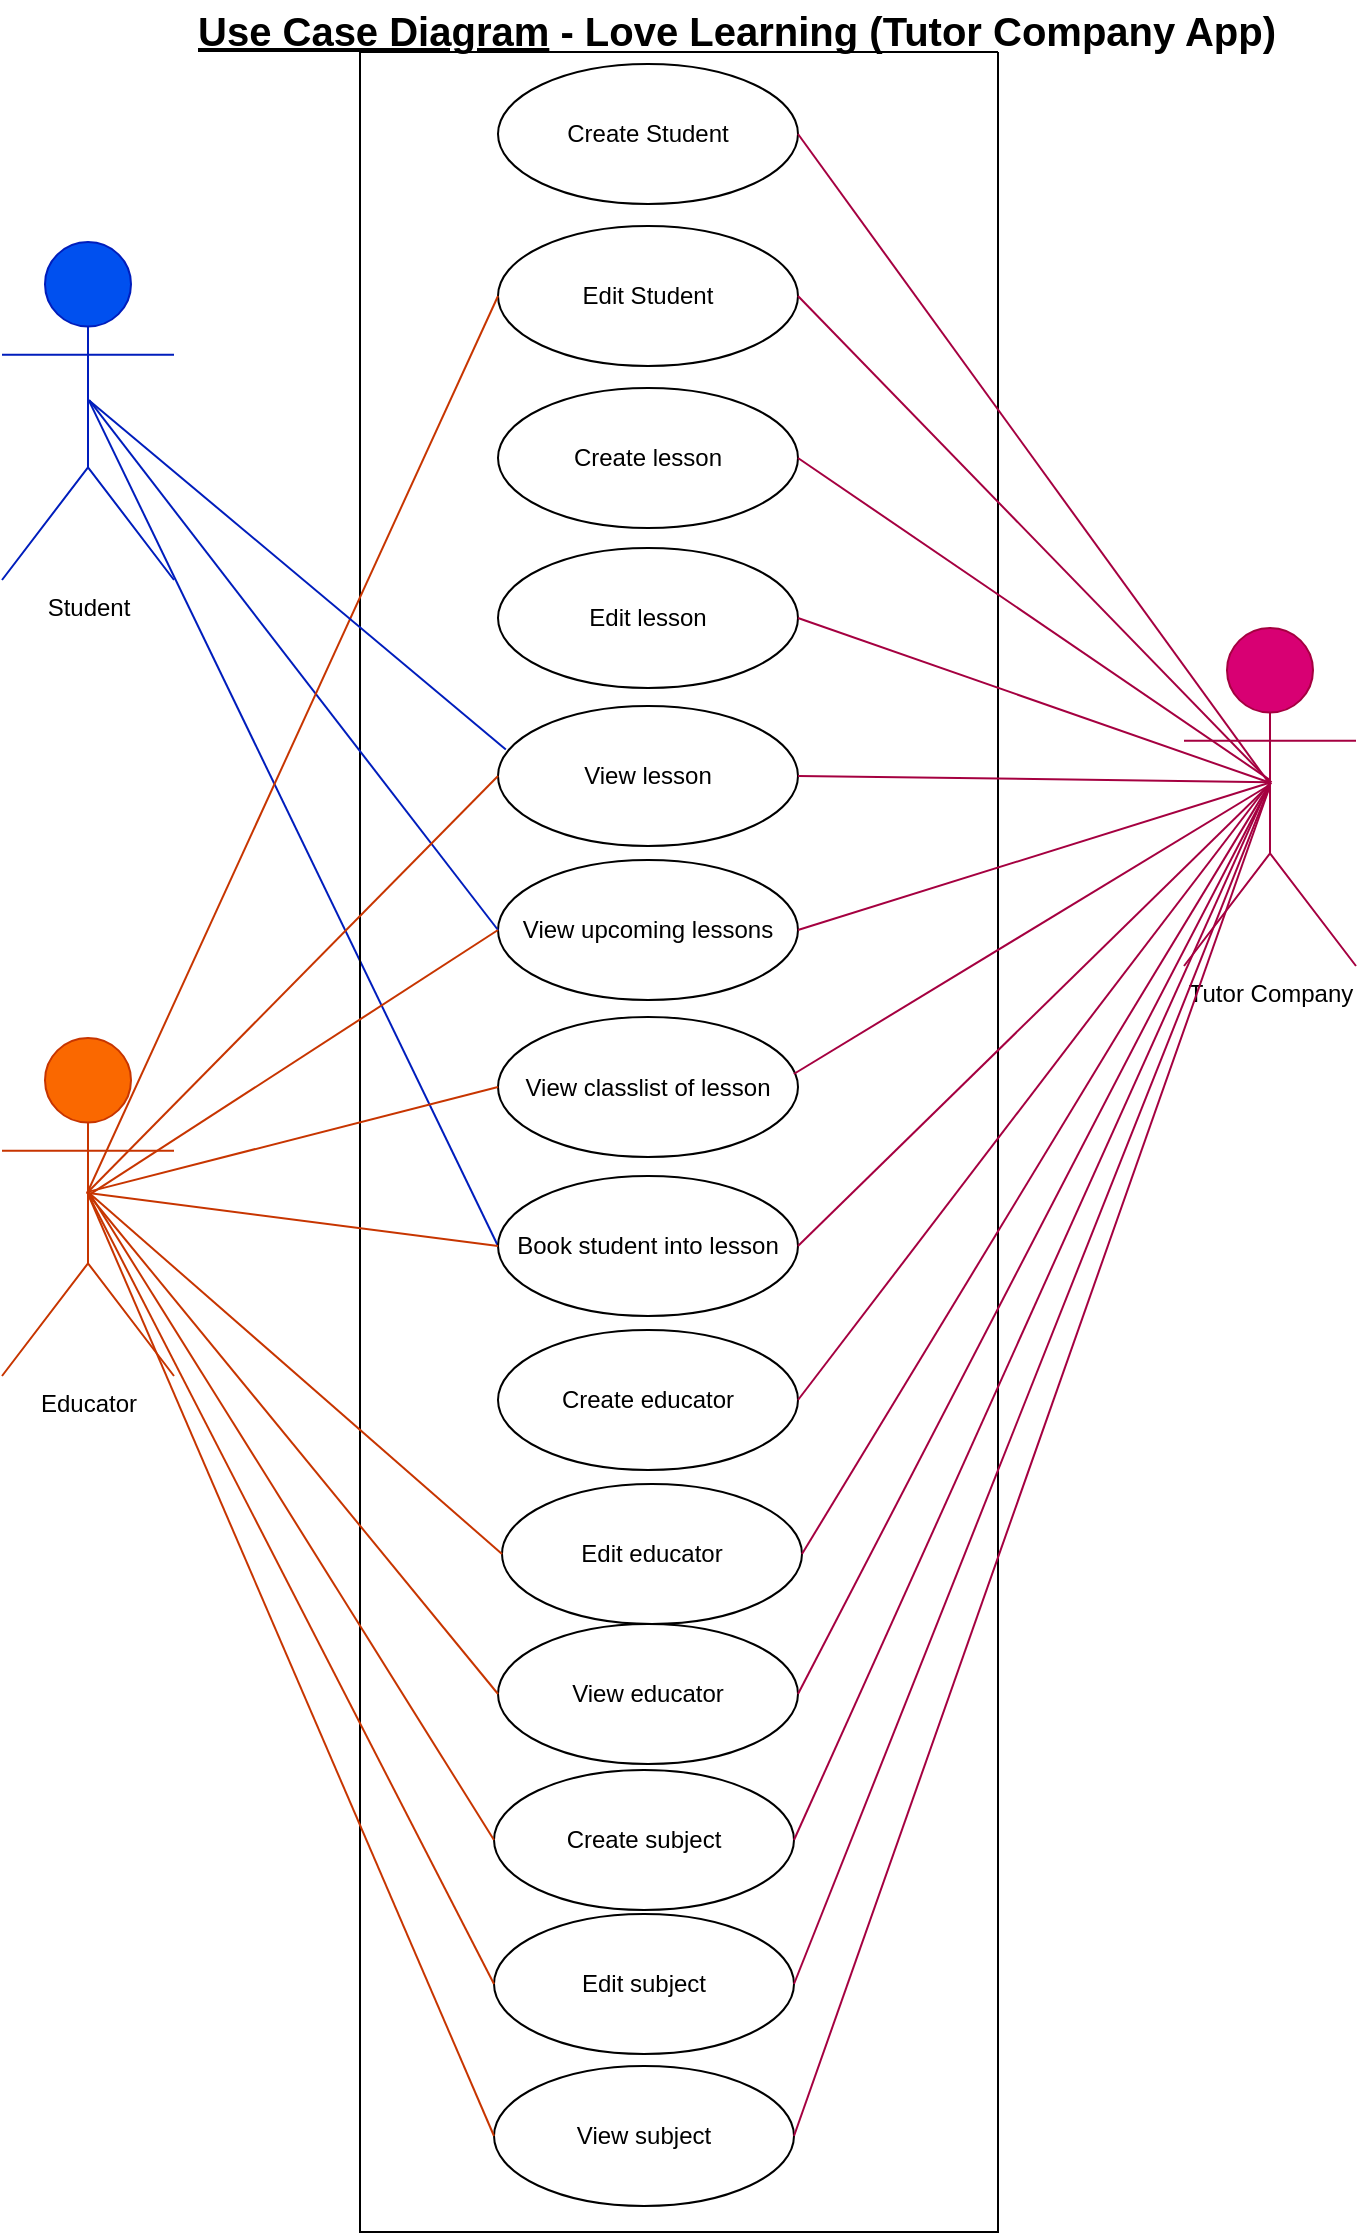 <mxfile>
    <diagram id="LA9l5nO60DbJ9Rygpx5r" name="Page-1">
        <mxGraphModel dx="110" dy="120" grid="0" gridSize="10" guides="1" tooltips="1" connect="1" arrows="1" fold="1" page="1" pageScale="1" pageWidth="827" pageHeight="1169" background="#ffffff" math="0" shadow="0">
            <root>
                <mxCell id="0"/>
                <mxCell id="1" parent="0"/>
                <mxCell id="37" style="edgeStyle=none;html=1;strokeColor=#001DBC;fontColor=#050505;endArrow=none;endFill=0;exitX=0.504;exitY=0.468;exitDx=0;exitDy=0;exitPerimeter=0;entryX=0;entryY=0.5;entryDx=0;entryDy=0;fillColor=#0050ef;" parent="1" source="2" target="28" edge="1">
                    <mxGeometry relative="1" as="geometry">
                        <mxPoint x="215" y="494" as="targetPoint"/>
                    </mxGeometry>
                </mxCell>
                <mxCell id="2" value="Student" style="shape=umlActor;verticalLabelPosition=bottom;verticalAlign=top;html=1;strokeColor=#001DBC;fontColor=#000000;fillColor=#0050ef;" parent="1" vertex="1">
                    <mxGeometry x="59" y="170" width="86" height="169" as="geometry"/>
                </mxCell>
                <mxCell id="4" value="" style="swimlane;startSize=0;strokeColor=#000000;fillColor=#f5f5f5;fontColor=#333333;" parent="1" vertex="1">
                    <mxGeometry x="238" y="75" width="319" height="1090" as="geometry"/>
                </mxCell>
                <mxCell id="5" value="Create Student" style="ellipse;whiteSpace=wrap;html=1;strokeColor=#000000;fillColor=#FFFFFF;fontColor=#000000;" parent="4" vertex="1">
                    <mxGeometry x="69" y="6" width="150" height="70" as="geometry"/>
                </mxCell>
                <mxCell id="6" value="Edit Student" style="ellipse;whiteSpace=wrap;html=1;strokeColor=#000000;fillColor=#FFFFFF;fontColor=#000000;" parent="4" vertex="1">
                    <mxGeometry x="69" y="87" width="150" height="70" as="geometry"/>
                </mxCell>
                <mxCell id="7" value="Create lesson" style="ellipse;whiteSpace=wrap;html=1;strokeColor=#000000;fillColor=#FFFFFF;fontColor=#000000;" parent="4" vertex="1">
                    <mxGeometry x="69" y="168" width="150" height="70" as="geometry"/>
                </mxCell>
                <mxCell id="8" value="Edit lesson" style="ellipse;whiteSpace=wrap;html=1;strokeColor=#000000;fillColor=#FFFFFF;fontColor=#000000;" parent="4" vertex="1">
                    <mxGeometry x="69" y="248" width="150" height="70" as="geometry"/>
                </mxCell>
                <mxCell id="9" value="View lesson" style="ellipse;whiteSpace=wrap;html=1;strokeColor=#000000;fillColor=#FFFFFF;fontColor=#000000;" parent="4" vertex="1">
                    <mxGeometry x="69" y="327" width="150" height="70" as="geometry"/>
                </mxCell>
                <mxCell id="10" value="View upcoming lessons" style="ellipse;whiteSpace=wrap;html=1;strokeColor=#000000;fillColor=#FFFFFF;fontColor=#000000;" parent="4" vertex="1">
                    <mxGeometry x="69" y="404" width="150" height="70" as="geometry"/>
                </mxCell>
                <mxCell id="13" value="View classlist of lesson" style="ellipse;whiteSpace=wrap;html=1;strokeColor=#000000;fillColor=#FFFFFF;fontColor=#000000;" parent="4" vertex="1">
                    <mxGeometry x="69" y="482.5" width="150" height="70" as="geometry"/>
                </mxCell>
                <mxCell id="28" value="Book student into lesson" style="ellipse;whiteSpace=wrap;html=1;strokeColor=#000000;fillColor=#FFFFFF;fontColor=#000000;" parent="4" vertex="1">
                    <mxGeometry x="69" y="562" width="150" height="70" as="geometry"/>
                </mxCell>
                <mxCell id="29" value="Create educator" style="ellipse;whiteSpace=wrap;html=1;strokeColor=#000000;fillColor=#FFFFFF;fontColor=#000000;" parent="4" vertex="1">
                    <mxGeometry x="69" y="639" width="150" height="70" as="geometry"/>
                </mxCell>
                <mxCell id="30" value="Edit educator" style="ellipse;whiteSpace=wrap;html=1;strokeColor=#000000;fillColor=#FFFFFF;fontColor=#000000;" parent="4" vertex="1">
                    <mxGeometry x="71" y="716" width="150" height="70" as="geometry"/>
                </mxCell>
                <mxCell id="47" value="Create subject" style="ellipse;whiteSpace=wrap;html=1;strokeColor=#000000;fillColor=#FFFFFF;fontColor=#000000;" vertex="1" parent="4">
                    <mxGeometry x="67" y="859" width="150" height="70" as="geometry"/>
                </mxCell>
                <mxCell id="48" value="Edit subject" style="ellipse;whiteSpace=wrap;html=1;strokeColor=#000000;fillColor=#FFFFFF;fontColor=#000000;" vertex="1" parent="4">
                    <mxGeometry x="67" y="931" width="150" height="70" as="geometry"/>
                </mxCell>
                <mxCell id="49" value="View subject" style="ellipse;whiteSpace=wrap;html=1;strokeColor=#000000;fillColor=#FFFFFF;fontColor=#000000;" vertex="1" parent="4">
                    <mxGeometry x="67" y="1007" width="150" height="70" as="geometry"/>
                </mxCell>
                <mxCell id="56" value="View educator" style="ellipse;whiteSpace=wrap;html=1;strokeColor=#000000;fillColor=#FFFFFF;fontColor=#000000;" vertex="1" parent="4">
                    <mxGeometry x="69" y="786" width="150" height="70" as="geometry"/>
                </mxCell>
                <mxCell id="19" style="edgeStyle=none;html=1;entryX=1;entryY=0.5;entryDx=0;entryDy=0;strokeColor=#A50040;fontColor=#050505;endArrow=none;endFill=0;exitX=0.496;exitY=0.46;exitDx=0;exitDy=0;exitPerimeter=0;fillColor=#d80073;" parent="1" source="14" target="5" edge="1">
                    <mxGeometry relative="1" as="geometry"/>
                </mxCell>
                <mxCell id="14" value="Tutor Company&lt;br&gt;" style="shape=umlActor;verticalLabelPosition=bottom;verticalAlign=top;html=1;strokeColor=#A50040;fontColor=#000000;fillColor=#d80073;" parent="1" vertex="1">
                    <mxGeometry x="650" y="363" width="86" height="169" as="geometry"/>
                </mxCell>
                <mxCell id="18" style="edgeStyle=none;html=1;fontColor=#050505;endArrow=none;endFill=0;strokeColor=#001DBC;entryX=0;entryY=0.5;entryDx=0;entryDy=0;exitX=0.507;exitY=0.468;exitDx=0;exitDy=0;exitPerimeter=0;fillColor=#0050ef;" parent="1" source="2" target="10" edge="1">
                    <mxGeometry relative="1" as="geometry">
                        <mxPoint x="136" y="418" as="sourcePoint"/>
                        <mxPoint x="334.503" y="517.251" as="targetPoint"/>
                    </mxGeometry>
                </mxCell>
                <mxCell id="20" style="edgeStyle=none;html=1;entryX=1;entryY=0.5;entryDx=0;entryDy=0;strokeColor=#A50040;fontColor=#050505;endArrow=none;endFill=0;exitX=0.503;exitY=0.457;exitDx=0;exitDy=0;exitPerimeter=0;fillColor=#d80073;" parent="1" source="14" target="6" edge="1">
                    <mxGeometry relative="1" as="geometry">
                        <mxPoint x="698.988" y="451.923" as="sourcePoint"/>
                        <mxPoint x="454" y="221" as="targetPoint"/>
                    </mxGeometry>
                </mxCell>
                <mxCell id="21" style="edgeStyle=none;html=1;entryX=1;entryY=0.5;entryDx=0;entryDy=0;strokeColor=#A50040;fontColor=#050505;endArrow=none;endFill=0;exitX=0.5;exitY=0.45;exitDx=0;exitDy=0;exitPerimeter=0;fillColor=#d80073;" parent="1" source="14" target="7" edge="1">
                    <mxGeometry relative="1" as="geometry">
                        <mxPoint x="700.964" y="451.078" as="sourcePoint"/>
                        <mxPoint x="454" y="302" as="targetPoint"/>
                    </mxGeometry>
                </mxCell>
                <mxCell id="22" style="edgeStyle=none;html=1;entryX=1;entryY=0.5;entryDx=0;entryDy=0;strokeColor=#A50040;fontColor=#050505;endArrow=none;endFill=0;exitX=0.501;exitY=0.458;exitDx=0;exitDy=0;exitPerimeter=0;fillColor=#d80073;" parent="1" source="14" target="8" edge="1">
                    <mxGeometry relative="1" as="geometry">
                        <mxPoint x="698" y="449.05" as="sourcePoint"/>
                        <mxPoint x="454" y="383" as="targetPoint"/>
                    </mxGeometry>
                </mxCell>
                <mxCell id="23" style="edgeStyle=none;html=1;entryX=1;entryY=0.5;entryDx=0;entryDy=0;strokeColor=#A50040;fontColor=#050505;endArrow=none;endFill=0;exitX=0.5;exitY=0.456;exitDx=0;exitDy=0;exitPerimeter=0;fillColor=#d80073;" parent="1" source="14" target="9" edge="1">
                    <mxGeometry relative="1" as="geometry">
                        <mxPoint x="698" y="451.923" as="sourcePoint"/>
                        <mxPoint x="454" y="463" as="targetPoint"/>
                    </mxGeometry>
                </mxCell>
                <mxCell id="24" style="edgeStyle=none;html=1;entryX=1;entryY=0.5;entryDx=0;entryDy=0;strokeColor=#A50040;fontColor=#050505;endArrow=none;endFill=0;exitX=0.497;exitY=0.458;exitDx=0;exitDy=0;exitPerimeter=0;fillColor=#d80073;" parent="1" source="14" target="10" edge="1">
                    <mxGeometry relative="1" as="geometry">
                        <mxPoint x="687" y="441" as="sourcePoint"/>
                        <mxPoint x="454" y="542" as="targetPoint"/>
                    </mxGeometry>
                </mxCell>
                <mxCell id="25" style="edgeStyle=none;html=1;entryX=0.986;entryY=0.407;entryDx=0;entryDy=0;strokeColor=#A50040;fontColor=#050505;endArrow=none;endFill=0;entryPerimeter=0;exitX=0.502;exitY=0.463;exitDx=0;exitDy=0;exitPerimeter=0;fillColor=#d80073;" parent="1" source="14" target="13" edge="1">
                    <mxGeometry relative="1" as="geometry">
                        <mxPoint x="690" y="439" as="sourcePoint"/>
                        <mxPoint x="454" y="619" as="targetPoint"/>
                    </mxGeometry>
                </mxCell>
                <mxCell id="31" style="edgeStyle=none;html=1;entryX=0;entryY=0.5;entryDx=0;entryDy=0;strokeColor=#C73500;fontColor=#050505;endArrow=none;endFill=0;exitX=0.491;exitY=0.458;exitDx=0;exitDy=0;exitPerimeter=0;fillColor=#fa6800;" parent="1" source="26" target="28" edge="1">
                    <mxGeometry relative="1" as="geometry"/>
                </mxCell>
                <mxCell id="26" value="Educator" style="shape=umlActor;verticalLabelPosition=bottom;verticalAlign=top;html=1;strokeColor=#C73500;fontColor=#000000;fillColor=#fa6800;" parent="1" vertex="1">
                    <mxGeometry x="59" y="568" width="86" height="169" as="geometry"/>
                </mxCell>
                <mxCell id="32" style="edgeStyle=none;html=1;entryX=0;entryY=0.5;entryDx=0;entryDy=0;strokeColor=#C73500;fontColor=#050505;endArrow=none;endFill=0;exitX=0.513;exitY=0.462;exitDx=0;exitDy=0;exitPerimeter=0;fillColor=#fa6800;" parent="1" source="26" target="10" edge="1">
                    <mxGeometry relative="1" as="geometry">
                        <mxPoint x="106.316" y="655.402" as="sourcePoint"/>
                        <mxPoint x="314" y="777" as="targetPoint"/>
                    </mxGeometry>
                </mxCell>
                <mxCell id="33" style="edgeStyle=none;html=1;entryX=0;entryY=0.5;entryDx=0;entryDy=0;strokeColor=#C73500;fontColor=#050505;endArrow=none;endFill=0;fillColor=#fa6800;exitX=0.494;exitY=0.456;exitDx=0;exitDy=0;exitPerimeter=0;" parent="1" source="26" target="13" edge="1">
                    <mxGeometry relative="1" as="geometry">
                        <mxPoint x="97" y="646" as="sourcePoint"/>
                        <mxPoint x="314" y="619" as="targetPoint"/>
                    </mxGeometry>
                </mxCell>
                <mxCell id="34" style="edgeStyle=none;html=1;entryX=0;entryY=0.5;entryDx=0;entryDy=0;strokeColor=#C73500;fontColor=#050505;endArrow=none;endFill=0;fillColor=#fa6800;exitX=0.494;exitY=0.46;exitDx=0;exitDy=0;exitPerimeter=0;" parent="1" source="26" target="6" edge="1">
                    <mxGeometry relative="1" as="geometry">
                        <mxPoint x="97" y="646" as="sourcePoint"/>
                        <mxPoint x="314" y="697.5" as="targetPoint"/>
                    </mxGeometry>
                </mxCell>
                <mxCell id="36" style="edgeStyle=none;html=1;entryX=0;entryY=0.5;entryDx=0;entryDy=0;strokeColor=#C73500;fontColor=#050505;endArrow=none;endFill=0;fillColor=#fa6800;" parent="1" target="30" edge="1">
                    <mxGeometry relative="1" as="geometry">
                        <mxPoint x="102" y="645" as="sourcePoint"/>
                        <mxPoint x="314" y="856" as="targetPoint"/>
                    </mxGeometry>
                </mxCell>
                <mxCell id="38" style="edgeStyle=none;html=1;entryX=1;entryY=0.5;entryDx=0;entryDy=0;strokeColor=#A50040;fontColor=#050505;endArrow=none;endFill=0;exitX=0.508;exitY=0.458;exitDx=0;exitDy=0;exitPerimeter=0;fillColor=#d80073;" parent="1" source="14" target="28" edge="1">
                    <mxGeometry relative="1" as="geometry">
                        <mxPoint x="698.152" y="451.247" as="sourcePoint"/>
                        <mxPoint x="452.04" y="690.99" as="targetPoint"/>
                    </mxGeometry>
                </mxCell>
                <mxCell id="39" style="edgeStyle=none;html=1;entryX=1;entryY=0.5;entryDx=0;entryDy=0;strokeColor=#A50040;fontColor=#050505;endArrow=none;endFill=0;exitX=0.508;exitY=0.452;exitDx=0;exitDy=0;exitPerimeter=0;fillColor=#d80073;" parent="1" source="14" target="29" edge="1">
                    <mxGeometry relative="1" as="geometry">
                        <mxPoint x="699" y="450" as="sourcePoint"/>
                        <mxPoint x="454" y="777" as="targetPoint"/>
                    </mxGeometry>
                </mxCell>
                <mxCell id="40" style="edgeStyle=none;html=1;entryX=1;entryY=0.5;entryDx=0;entryDy=0;strokeColor=#A50040;fontColor=#050505;endArrow=none;endFill=0;exitX=0.488;exitY=0.47;exitDx=0;exitDy=0;exitPerimeter=0;fillColor=#d80073;" parent="1" source="14" target="30" edge="1">
                    <mxGeometry relative="1" as="geometry">
                        <mxPoint x="708.608" y="460.402" as="sourcePoint"/>
                        <mxPoint x="454" y="856" as="targetPoint"/>
                    </mxGeometry>
                </mxCell>
                <mxCell id="44" value="&lt;u&gt;Use Case Diagram&lt;/u&gt; - Love Learning (Tutor Company App)" style="text;html=1;strokeColor=none;fillColor=none;align=center;verticalAlign=middle;whiteSpace=wrap;rounded=0;fontColor=#000000;fontStyle=1;fontSize=20;" parent="1" vertex="1">
                    <mxGeometry x="145" y="49" width="563" height="30" as="geometry"/>
                </mxCell>
                <mxCell id="45" style="edgeStyle=none;html=1;entryX=0;entryY=0.5;entryDx=0;entryDy=0;strokeColor=#C73500;fontColor=#050505;endArrow=none;endFill=0;fillColor=#fa6800;" parent="1" target="9" edge="1">
                    <mxGeometry relative="1" as="geometry">
                        <mxPoint x="102" y="645" as="sourcePoint"/>
                        <mxPoint x="314" y="302" as="targetPoint"/>
                    </mxGeometry>
                </mxCell>
                <mxCell id="46" style="edgeStyle=none;html=1;fontColor=#050505;endArrow=none;endFill=0;strokeColor=#001DBC;entryX=0.026;entryY=0.311;entryDx=0;entryDy=0;exitX=0.505;exitY=0.468;exitDx=0;exitDy=0;exitPerimeter=0;fillColor=#0050ef;entryPerimeter=0;" edge="1" parent="1" source="2" target="9">
                    <mxGeometry relative="1" as="geometry">
                        <mxPoint x="112.602" y="259.092" as="sourcePoint"/>
                        <mxPoint x="314" y="556" as="targetPoint"/>
                    </mxGeometry>
                </mxCell>
                <mxCell id="50" style="edgeStyle=none;html=1;entryX=1;entryY=0.5;entryDx=0;entryDy=0;strokeColor=#A50040;fontColor=#050505;endArrow=none;endFill=0;fillColor=#d80073;exitX=0.497;exitY=0.462;exitDx=0;exitDy=0;exitPerimeter=0;" edge="1" parent="1" source="14" target="47">
                    <mxGeometry relative="1" as="geometry">
                        <mxPoint x="702" y="452" as="sourcePoint"/>
                        <mxPoint x="467" y="854" as="targetPoint"/>
                    </mxGeometry>
                </mxCell>
                <mxCell id="51" style="edgeStyle=none;html=1;entryX=1;entryY=0.5;entryDx=0;entryDy=0;strokeColor=#A50040;fontColor=#050505;endArrow=none;endFill=0;fillColor=#d80073;exitX=0.497;exitY=0.469;exitDx=0;exitDy=0;exitPerimeter=0;" edge="1" parent="1" source="14" target="48">
                    <mxGeometry relative="1" as="geometry">
                        <mxPoint x="712" y="462" as="sourcePoint"/>
                        <mxPoint x="465" y="927" as="targetPoint"/>
                    </mxGeometry>
                </mxCell>
                <mxCell id="52" style="edgeStyle=none;html=1;entryX=1;entryY=0.5;entryDx=0;entryDy=0;strokeColor=#A50040;fontColor=#050505;endArrow=none;endFill=0;exitX=0.501;exitY=0.466;exitDx=0;exitDy=0;exitPerimeter=0;fillColor=#d80073;" edge="1" parent="1" source="14" target="49">
                    <mxGeometry relative="1" as="geometry">
                        <mxPoint x="721.968" y="472.43" as="sourcePoint"/>
                        <mxPoint x="465" y="1009" as="targetPoint"/>
                    </mxGeometry>
                </mxCell>
                <mxCell id="53" style="edgeStyle=none;html=1;entryX=0;entryY=0.5;entryDx=0;entryDy=0;strokeColor=#C73500;fontColor=#050505;endArrow=none;endFill=0;fillColor=#fa6800;" edge="1" parent="1" target="49">
                    <mxGeometry relative="1" as="geometry">
                        <mxPoint x="102" y="646" as="sourcePoint"/>
                        <mxPoint x="317" y="854" as="targetPoint"/>
                    </mxGeometry>
                </mxCell>
                <mxCell id="54" style="edgeStyle=none;html=1;entryX=0;entryY=0.5;entryDx=0;entryDy=0;strokeColor=#C73500;fontColor=#050505;endArrow=none;endFill=0;fillColor=#fa6800;" edge="1" parent="1" target="47">
                    <mxGeometry relative="1" as="geometry">
                        <mxPoint x="103" y="646" as="sourcePoint"/>
                        <mxPoint x="317" y="854" as="targetPoint"/>
                    </mxGeometry>
                </mxCell>
                <mxCell id="55" style="edgeStyle=none;html=1;entryX=0;entryY=0.5;entryDx=0;entryDy=0;strokeColor=#C73500;fontColor=#050505;endArrow=none;endFill=0;fillColor=#fa6800;" edge="1" parent="1" target="48">
                    <mxGeometry relative="1" as="geometry">
                        <mxPoint x="102" y="646" as="sourcePoint"/>
                        <mxPoint x="315" y="927" as="targetPoint"/>
                    </mxGeometry>
                </mxCell>
                <mxCell id="57" style="edgeStyle=none;html=1;entryX=1;entryY=0.5;entryDx=0;entryDy=0;strokeColor=#A50040;fontColor=#050505;endArrow=none;endFill=0;exitX=0.499;exitY=0.464;exitDx=0;exitDy=0;exitPerimeter=0;fillColor=#d80073;" edge="1" parent="1" source="14" target="56">
                    <mxGeometry relative="1" as="geometry">
                        <mxPoint x="701.968" y="452.43" as="sourcePoint"/>
                        <mxPoint x="469" y="836" as="targetPoint"/>
                    </mxGeometry>
                </mxCell>
                <mxCell id="58" style="edgeStyle=none;html=1;entryX=0;entryY=0.5;entryDx=0;entryDy=0;strokeColor=#C73500;fontColor=#050505;endArrow=none;endFill=0;fillColor=#fa6800;" edge="1" parent="1" target="56">
                    <mxGeometry relative="1" as="geometry">
                        <mxPoint x="102" y="646" as="sourcePoint"/>
                        <mxPoint x="319" y="836" as="targetPoint"/>
                    </mxGeometry>
                </mxCell>
            </root>
        </mxGraphModel>
    </diagram>
</mxfile>
